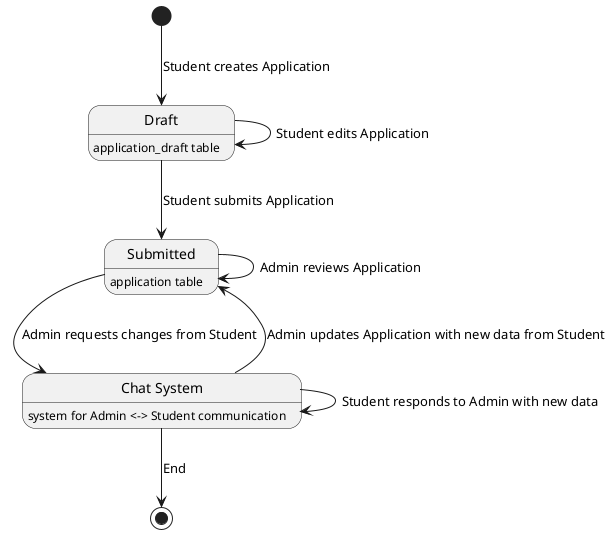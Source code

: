'See https://plantuml.com/state-diagram

@startuml "Application Submission Pipeline"
[*] --> Draft : Student creates Application
Draft : application_draft table
Submitted : application table
state "Chat System" as Chat : system for Admin <-> Student communication
Draft --> Draft : Student edits Application
Draft --> Submitted : Student submits Application
Submitted --> Submitted : Admin reviews Application
Submitted --> Chat : Admin requests changes from Student
Chat --> Chat : Student responds to Admin with new data
Chat --> Submitted : Admin updates Application with new data from Student
Chat --> [*] : End

@enduml
